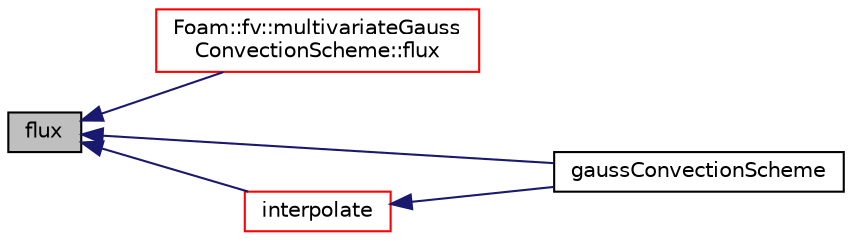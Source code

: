 digraph "flux"
{
  bgcolor="transparent";
  edge [fontname="Helvetica",fontsize="10",labelfontname="Helvetica",labelfontsize="10"];
  node [fontname="Helvetica",fontsize="10",shape=record];
  rankdir="LR";
  Node1 [label="flux",height=0.2,width=0.4,color="black", fillcolor="grey75", style="filled", fontcolor="black"];
  Node1 -> Node2 [dir="back",color="midnightblue",fontsize="10",style="solid",fontname="Helvetica"];
  Node2 [label="Foam::fv::multivariateGauss\lConvectionScheme::flux",height=0.2,width=0.4,color="red",URL="$a01561.html#aa7c4ce4a2accb693290511e81b0427ac"];
  Node1 -> Node3 [dir="back",color="midnightblue",fontsize="10",style="solid",fontname="Helvetica"];
  Node3 [label="gaussConvectionScheme",height=0.2,width=0.4,color="black",URL="$a00903.html#aa9b19c02f50dec0beb32417f7df60761",tooltip="Construct from flux and Istream. "];
  Node1 -> Node4 [dir="back",color="midnightblue",fontsize="10",style="solid",fontname="Helvetica"];
  Node4 [label="interpolate",height=0.2,width=0.4,color="red",URL="$a00903.html#ae6fd5a9c8ed01ada43155ccf20ce5e30"];
  Node4 -> Node3 [dir="back",color="midnightblue",fontsize="10",style="solid",fontname="Helvetica"];
}
